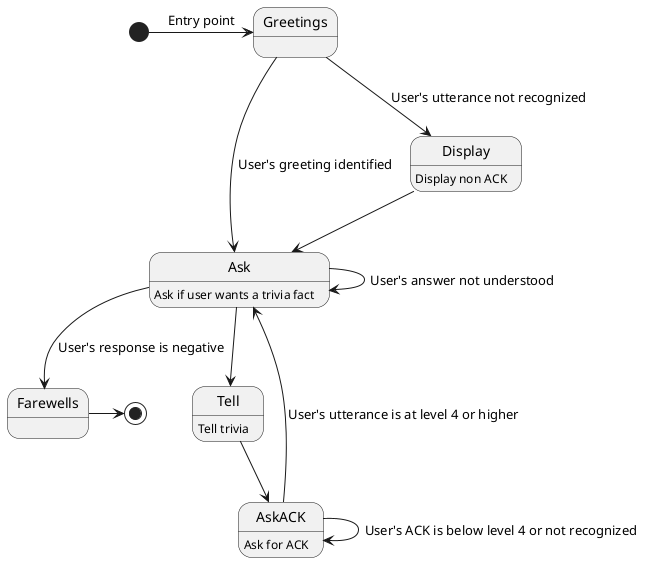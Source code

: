 @startuml UML_FSM

[*] -> Greetings : Entry point
Greetings --> Ask  : User's greeting identified
Ask : Ask if user wants a trivia fact
Greetings --> Display  : User's utterance not recognized
Display : Display non ACK

Display --> Ask
Ask --> Ask : User's answer not understood
Ask --> Farewells : User's response is negative
Ask --> Tell
Tell : Tell trivia
Tell --> AskACK
AskACK : Ask for ACK
AskACK --> AskACK : User's ACK is below level 4 or not recognized
AskACK --> Ask : User's utterance is at level 4 or higher
Farewells -> [*]
@enduml